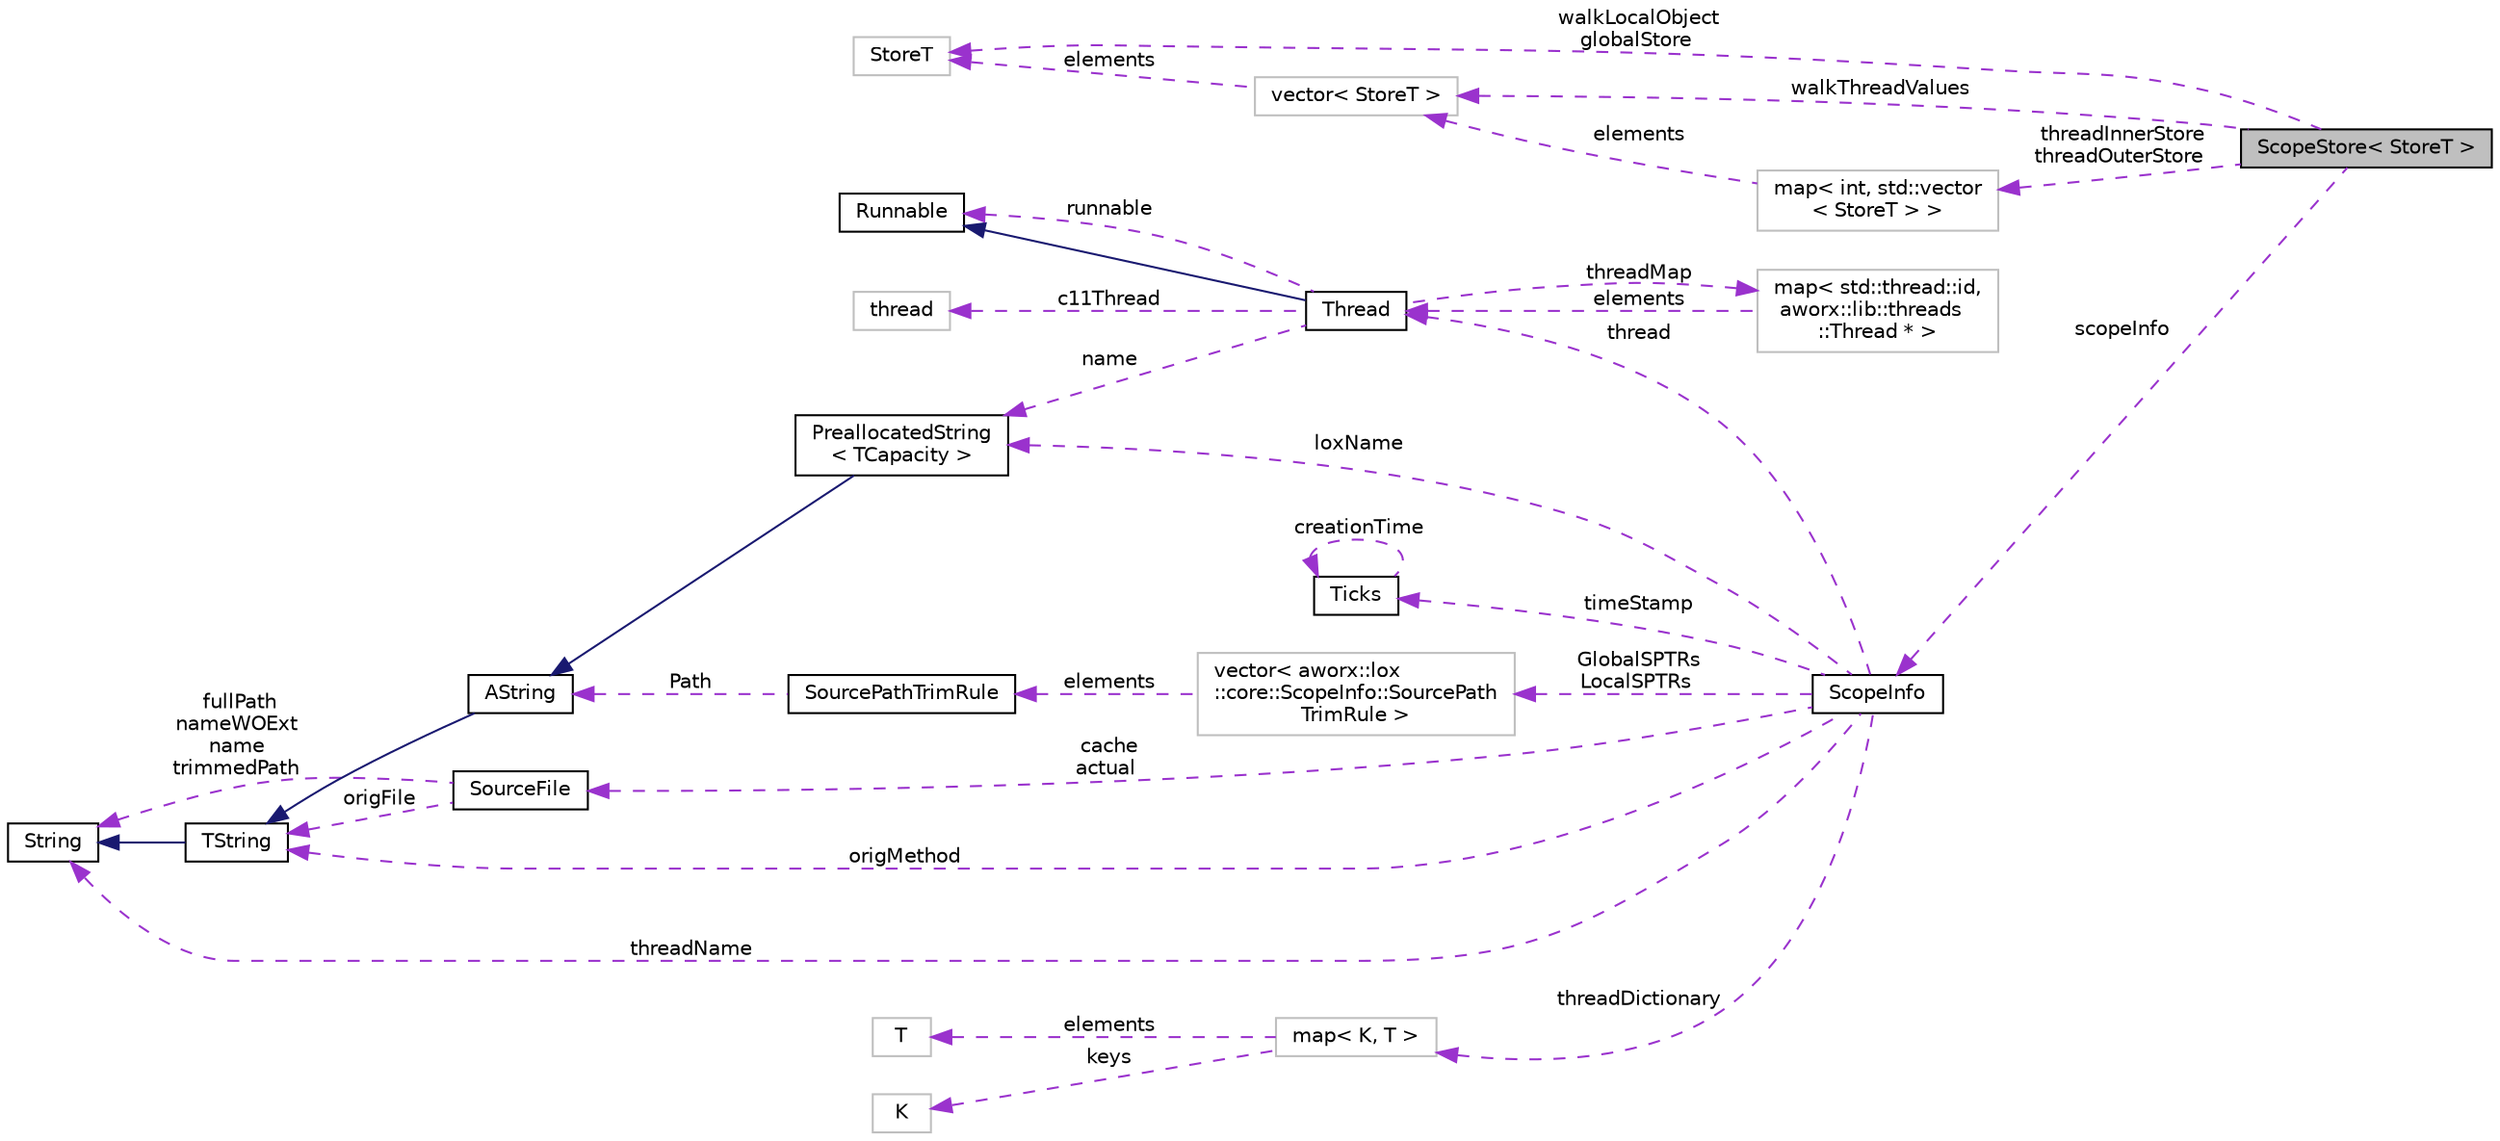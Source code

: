 digraph "ScopeStore&lt; StoreT &gt;"
{
  edge [fontname="Helvetica",fontsize="10",labelfontname="Helvetica",labelfontsize="10"];
  node [fontname="Helvetica",fontsize="10",shape=record];
  rankdir="LR";
  Node2 [label="map\< int, std::vector\l\< StoreT \> \>",height=0.2,width=0.4,color="grey75", fillcolor="white", style="filled"];
  Node3 [label="vector\< StoreT \>",height=0.2,width=0.4,color="grey75", fillcolor="white", style="filled"];
  Node6 [label="map\< K, T \>",height=0.2,width=0.4,color="grey75", fillcolor="white", style="filled",tooltip="STL class. "];
  Node13 [label="vector\< aworx::lox\l::core::ScopeInfo::SourcePath\lTrimRule \>",height=0.2,width=0.4,color="grey75", fillcolor="white", style="filled"];
  Node20 [label="map\< std::thread::id,\l aworx::lib::threads\l::Thread * \>",height=0.2,width=0.4,color="grey75", fillcolor="white", style="filled"];
  Node1 [label="ScopeStore\< StoreT \>",height=0.2,width=0.4,color="black", fillcolor="grey75", style="filled", fontcolor="black"];
  Node16 [label="PreallocatedString\l\< TCapacity \>",height=0.2,width=0.4,color="black", fillcolor="white", style="filled",URL="$classaworx_1_1lib_1_1strings_1_1PreallocatedString.html"];
  Node2 -> Node1 [dir="back",color="darkorchid3",fontsize="10",style="dashed",label=" threadInnerStore\nthreadOuterStore" ,fontname="Helvetica"];
  Node3 -> Node1 [dir="back",color="darkorchid3",fontsize="10",style="dashed",label=" walkThreadValues" ,fontname="Helvetica"];
  Node3 -> Node2 [dir="back",color="darkorchid3",fontsize="10",style="dashed",label=" elements" ,fontname="Helvetica"];
  Node4 -> Node1 [dir="back",color="darkorchid3",fontsize="10",style="dashed",label=" walkLocalObject\nglobalStore" ,fontname="Helvetica"];
  Node4 -> Node3 [dir="back",color="darkorchid3",fontsize="10",style="dashed",label=" elements" ,fontname="Helvetica"];
  Node5 -> Node1 [dir="back",color="darkorchid3",fontsize="10",style="dashed",label=" scopeInfo" ,fontname="Helvetica"];
  Node6 -> Node5 [dir="back",color="darkorchid3",fontsize="10",style="dashed",label=" threadDictionary" ,fontname="Helvetica"];
  Node7 -> Node6 [dir="back",color="darkorchid3",fontsize="10",style="dashed",label=" keys" ,fontname="Helvetica"];
  Node8 -> Node6 [dir="back",color="darkorchid3",fontsize="10",style="dashed",label=" elements" ,fontname="Helvetica"];
  Node9 -> Node5 [dir="back",color="darkorchid3",fontsize="10",style="dashed",label=" threadName" ,fontname="Helvetica"];
  Node9 -> Node10 [dir="back",color="midnightblue",fontsize="10",style="solid",fontname="Helvetica"];
  Node9 -> Node11 [dir="back",color="darkorchid3",fontsize="10",style="dashed",label=" fullPath\nnameWOExt\nname\ntrimmedPath" ,fontname="Helvetica"];
  Node10 -> Node5 [dir="back",color="darkorchid3",fontsize="10",style="dashed",label=" origMethod" ,fontname="Helvetica"];
  Node10 -> Node11 [dir="back",color="darkorchid3",fontsize="10",style="dashed",label=" origFile" ,fontname="Helvetica"];
  Node10 -> Node15 [dir="back",color="midnightblue",fontsize="10",style="solid",fontname="Helvetica"];
  Node11 -> Node5 [dir="back",color="darkorchid3",fontsize="10",style="dashed",label=" cache\nactual" ,fontname="Helvetica"];
  Node12 -> Node5 [dir="back",color="darkorchid3",fontsize="10",style="dashed",label=" timeStamp" ,fontname="Helvetica"];
  Node12 -> Node12 [dir="back",color="darkorchid3",fontsize="10",style="dashed",label=" creationTime" ,fontname="Helvetica"];
  Node13 -> Node5 [dir="back",color="darkorchid3",fontsize="10",style="dashed",label=" GlobalSPTRs\nLocalSPTRs" ,fontname="Helvetica"];
  Node14 -> Node13 [dir="back",color="darkorchid3",fontsize="10",style="dashed",label=" elements" ,fontname="Helvetica"];
  Node15 -> Node14 [dir="back",color="darkorchid3",fontsize="10",style="dashed",label=" Path" ,fontname="Helvetica"];
  Node15 -> Node16 [dir="back",color="midnightblue",fontsize="10",style="solid",fontname="Helvetica"];
  Node16 -> Node5 [dir="back",color="darkorchid3",fontsize="10",style="dashed",label=" loxName" ,fontname="Helvetica"];
  Node16 -> Node17 [dir="back",color="darkorchid3",fontsize="10",style="dashed",label=" name" ,fontname="Helvetica"];
  Node17 -> Node5 [dir="back",color="darkorchid3",fontsize="10",style="dashed",label=" thread" ,fontname="Helvetica"];
  Node17 -> Node20 [dir="back",color="darkorchid3",fontsize="10",style="dashed",label=" elements" ,fontname="Helvetica"];
  Node18 -> Node17 [dir="back",color="midnightblue",fontsize="10",style="solid",fontname="Helvetica"];
  Node18 -> Node17 [dir="back",color="darkorchid3",fontsize="10",style="dashed",label=" runnable" ,fontname="Helvetica"];
  Node20 -> Node17 [dir="back",color="darkorchid3",fontsize="10",style="dashed",label=" threadMap" ,fontname="Helvetica"];
  Node21 -> Node17 [dir="back",color="darkorchid3",fontsize="10",style="dashed",label=" c11Thread" ,fontname="Helvetica"];
  Node4 [label="StoreT",height=0.2,width=0.4,color="grey75", fillcolor="white", style="filled"];
  Node5 [label="ScopeInfo",height=0.2,width=0.4,color="black", fillcolor="white", style="filled",URL="$classaworx_1_1lox_1_1core_1_1ScopeInfo.html"];
  Node7 [label="K",height=0.2,width=0.4,color="grey75", fillcolor="white", style="filled"];
  Node8 [label="T",height=0.2,width=0.4,color="grey75", fillcolor="white", style="filled"];
  Node9 [label="String",height=0.2,width=0.4,color="black", fillcolor="white", style="filled",URL="$classaworx_1_1lib_1_1strings_1_1String.html"];
  Node10 [label="TString",height=0.2,width=0.4,color="black", fillcolor="white", style="filled",URL="$classaworx_1_1lib_1_1strings_1_1TString.html"];
  Node11 [label="SourceFile",height=0.2,width=0.4,color="black", fillcolor="white", style="filled",URL="$structaworx_1_1lox_1_1core_1_1ScopeInfo_1_1SourceFile.html"];
  Node12 [label="Ticks",height=0.2,width=0.4,color="black", fillcolor="white", style="filled",URL="$classaworx_1_1lib_1_1time_1_1Ticks.html"];
  Node14 [label="SourcePathTrimRule",height=0.2,width=0.4,color="black", fillcolor="white", style="filled",URL="$structaworx_1_1lox_1_1core_1_1ScopeInfo_1_1SourcePathTrimRule.html"];
  Node15 [label="AString",height=0.2,width=0.4,color="black", fillcolor="white", style="filled",URL="$classaworx_1_1lib_1_1strings_1_1AString.html"];
  Node17 [label="Thread",height=0.2,width=0.4,color="black", fillcolor="white", style="filled",URL="$classaworx_1_1lib_1_1threads_1_1Thread.html"];
  Node18 [label="Runnable",height=0.2,width=0.4,color="black", fillcolor="white", style="filled",URL="$classaworx_1_1lib_1_1threads_1_1Runnable.html"];
  Node21 [label="thread",height=0.2,width=0.4,color="grey75", fillcolor="white", style="filled",tooltip="STL class. "];
}


